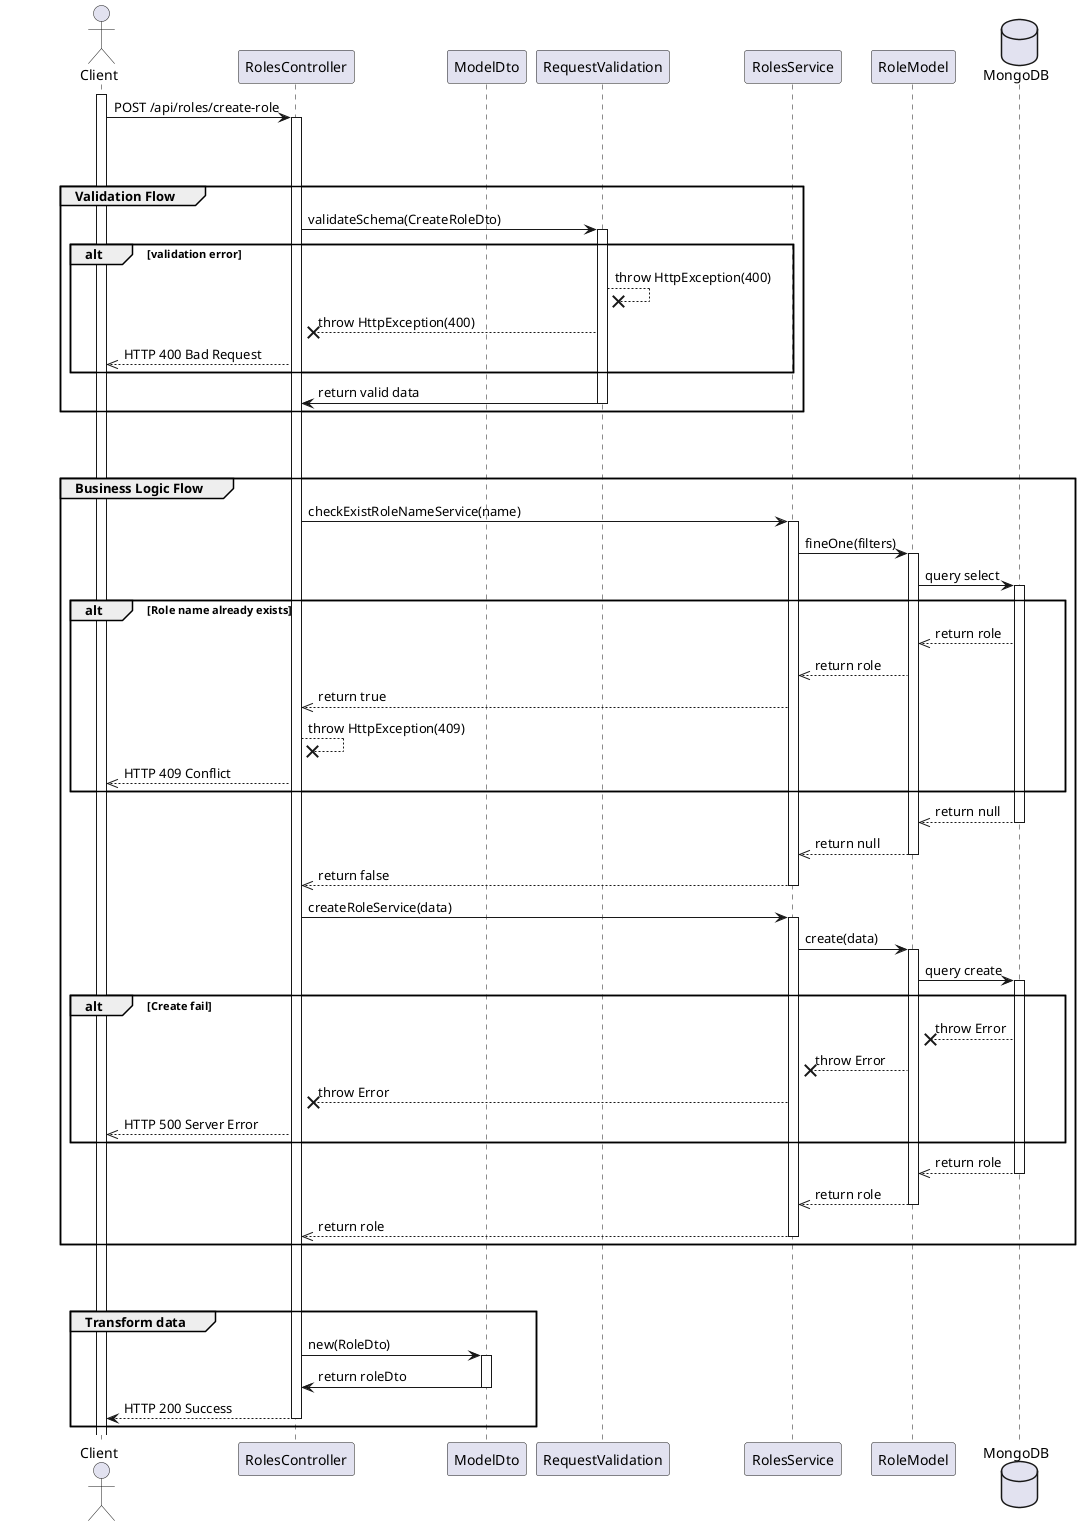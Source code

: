 @startuml Create Role

actor Client

' box "Authentication"
' participant JwtAuthMiddleware 
' participant AuthService
' end box

' box "Authorization"
' participant UserService 
' participant UserModel
' end box

' box "Business Logic"
participant RolesController

participant ModelDto

participant RequestValidation

participant RolesService
participant RoleModel
' end box



database MongoDB

' Step 1
activate Client
Client -> RolesController: POST /api/roles/create-role
activate RolesController

break
break

' ' Step 2
' group Authentication Flow
'     RolesRouter -> JwtAuthMiddleware: authenticate and authorize
'     activate JwtAuthMiddleware

'     JwtAuthMiddleware -> JwtAuthMiddleware: extract token
'     alt token not provided
'         JwtAuthMiddleware ->> JwtAuthMiddleware: next(HttpException(401))
'         JwtAuthMiddleware -->> Client: HTTP 401 Unauthorized
'         deactivate ErrorMiddleware
'     end 

'     JwtAuthMiddleware -> AuthService: verify token
'     activate AuthService
'     alt token invalid
'         AuthService -->> JwtAuthMiddleware: catch Error and return null
'         JwtAuthMiddleware ->> JwtAuthMiddleware: next(HttpException(401))
'         JwtAuthMiddleware -->> Client: HTTP 401 Unauthorized
'         deactivate ErrorMiddleware
'     end

'     AuthService -->> JwtAuthMiddleware: return data decoded
'     deactivate AuthService
'     JwtAuthMiddleware -> UserService: getUserByIdService(decoded.id)
'     activate UserService
'     UserService -> UserModel: findOne(filters)
'     activate UserModel
'     UserModel -> MongoDB: query select
'     activate MongoDB

'     alt user not found
'         MongoDB -->> UserModel: return null
'         UserModel -->> UserService: return null
'         UserService -->> JwtAuthMiddleware: return null
'         JwtAuthMiddleware ->> JwtAuthMiddleware: next(HttpException(401))
'         JwtAuthMiddleware -->> Client: HTTP 401 Unauthorized
'         deactivate ErrorMiddleware
'     end

'     MongoDB -->> UserModel: return user
'     deactivate MongoDB
'     UserModel -->> UserService: return user
'     deactivate UserModel
'     UserService -->> JwtAuthMiddleware: return user
'     deactivate UserService

'     alt unverified account
'         JwtAuthMiddleware ->> JwtAuthMiddleware: next(HttpException(403))
'         JwtAuthMiddleware -->> Client: HTTP 403 Forbidden
'         deactivate ErrorMiddleware
'     end
' end

' break
' break

' ' Step 3
' group Authorization Flow
'     JwtAuthMiddleware -> UserService: checkUserHasPermissionService(userId, method, endpoint)
'     activate UserService
'     UserService -> UserModel: findById(id).populate(role).populate(permissions)
'     activate UserModel
'     UserModel -> MongoDB: query select
'     activate MongoDB

'     alt User doesn't have permissions 
'         MongoDB -->> UserModel: return empty permissions
'         UserModel -->> UserService: return empty permissions
'         UserService -->> JwtAuthMiddleware: return false
'         JwtAuthMiddleware -->> Client: HTTP 403 Forbidden
'         deactivate ErrorMiddleware
'     end

'     MongoDB -->> UserModel: return permissions
'     deactivate MongoDB
'     UserModel -->> UserService: return permissions
'     deactivate UserModel
'     UserService -->> JwtAuthMiddleware: return true
'     deactivate UserService
' end

' break
' break

' Step 4
group Validation Flow
    RolesController -> RequestValidation: validateSchema(CreateRoleDto)
    activate RequestValidation
    
    alt validation error
        RequestValidation --x RequestValidation: throw HttpException(400)
        RequestValidation --x RolesController: throw HttpException(400)
        RolesController -->> Client: HTTP 400 Bad Request
    end

    RequestValidation -> RolesController: return valid data
    deactivate RequestValidation
end

break
break

' Step 5
group Business Logic Flow
    ' RequestValidation -> RolesController: createRoleController
    RolesController -> RolesService: checkExistRoleNameService(name)
    activate RolesService
    RolesService -> RoleModel: fineOne(filters)
    activate RoleModel
    RoleModel -> MongoDB: query select
    activate MongoDB

    alt Role name already exists
        MongoDB -->> RoleModel: return role
        RoleModel -->> RolesService: return role
        RolesService -->> RolesController: return true
        RolesController --x RolesController : throw HttpException(409)
        RolesController -->> Client: HTTP 409 Conflict
    end

    MongoDB -->> RoleModel: return null
    deactivate MongoDB
    RoleModel -->> RolesService: return null
    deactivate RoleModel
    RolesService -->> RolesController: return false
    deactivate RolesService

    RolesController -> RolesService: createRoleService(data)
    activate RolesService
    RolesService -> RoleModel: create(data)
    activate RoleModel
    RoleModel -> MongoDB: query create
    activate MongoDB

    alt Create fail
        MongoDB --x RoleModel: throw Error
        RoleModel --x RolesService: throw Error
        RolesService --x RolesController: throw Error
        RolesController -->> Client: HTTP 500 Server Error
    end

    MongoDB -->> RoleModel: return role
    deactivate MongoDB
    RoleModel -->> RolesService: return role
    deactivate RoleModel
    RolesService -->> RolesController: return role
    deactivate RolesService
end


break
break

group Transform data
    RolesController -> ModelDto: new(RoleDto)
    activate ModelDto
    ModelDto -> RolesController: return roleDto
    deactivate ModelDto

    RolesController --> Client: HTTP 200 Success
    deactivate RolesController
end

@enduml

